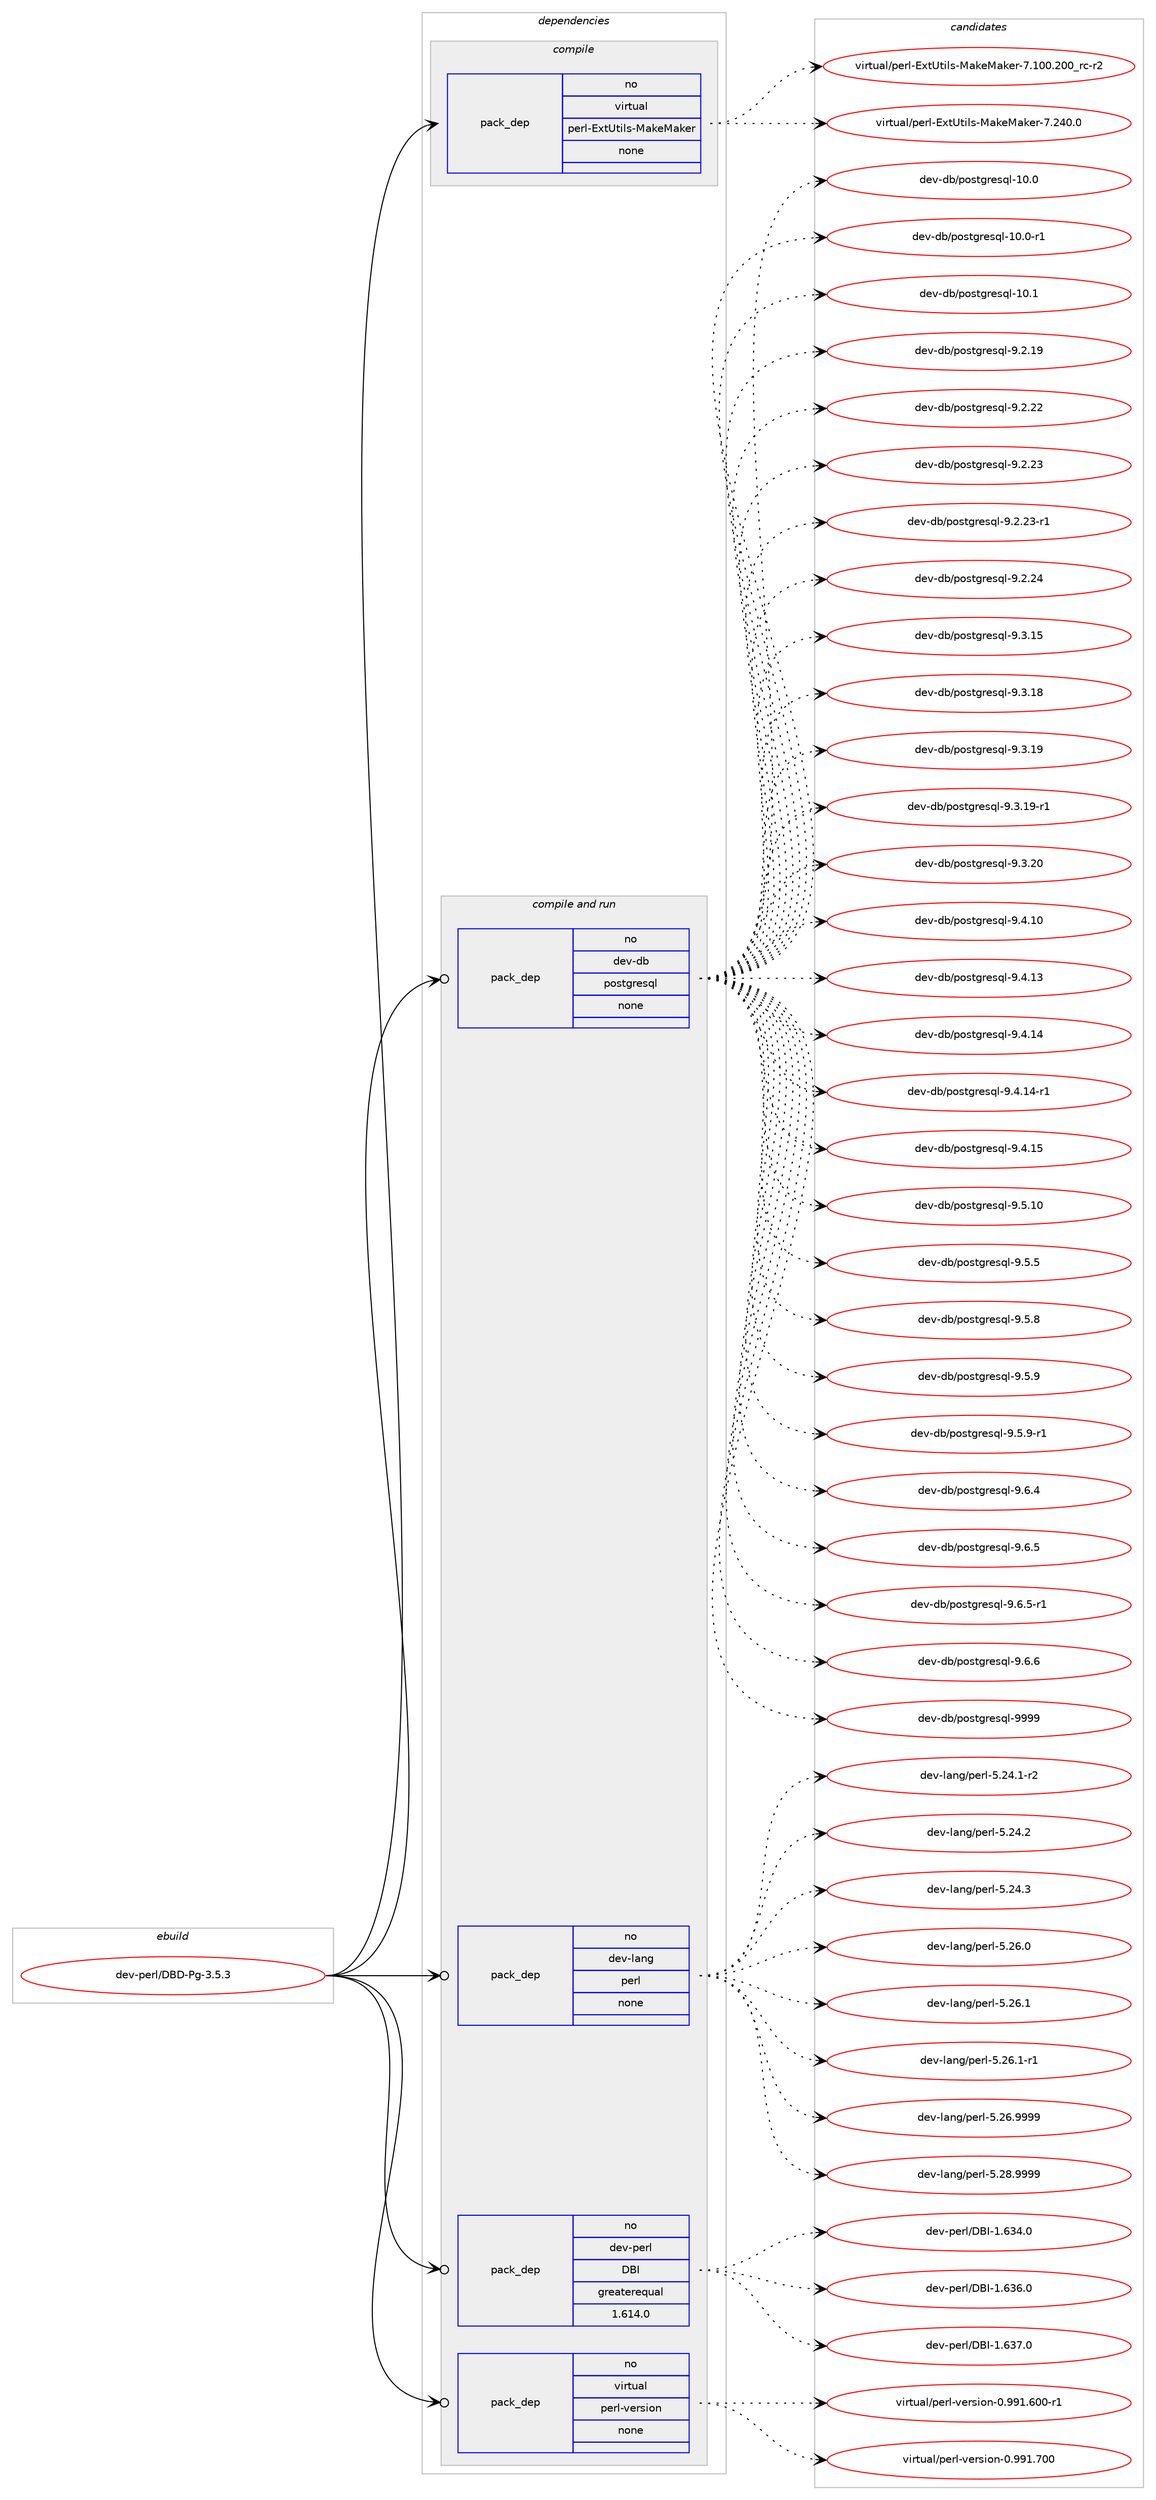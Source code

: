 digraph prolog {

# *************
# Graph options
# *************

newrank=true;
concentrate=true;
compound=true;
graph [rankdir=LR,fontname=Helvetica,fontsize=10,ranksep=1.5];#, ranksep=2.5, nodesep=0.2];
edge  [arrowhead=vee];
node  [fontname=Helvetica,fontsize=10];

# **********
# The ebuild
# **********

subgraph cluster_leftcol {
color=gray;
rank=same;
label=<<i>ebuild</i>>;
id [label="dev-perl/DBD-Pg-3.5.3", color=red, width=4, href="../dev-perl/DBD-Pg-3.5.3.svg"];
}

# ****************
# The dependencies
# ****************

subgraph cluster_midcol {
color=gray;
label=<<i>dependencies</i>>;
subgraph cluster_compile {
fillcolor="#eeeeee";
style=filled;
label=<<i>compile</i>>;
subgraph pack96582 {
dependency127194 [label=<<TABLE BORDER="0" CELLBORDER="1" CELLSPACING="0" CELLPADDING="4" WIDTH="220"><TR><TD ROWSPAN="6" CELLPADDING="30">pack_dep</TD></TR><TR><TD WIDTH="110">no</TD></TR><TR><TD>virtual</TD></TR><TR><TD>perl-ExtUtils-MakeMaker</TD></TR><TR><TD>none</TD></TR><TR><TD></TD></TR></TABLE>>, shape=none, color=blue];
}
id:e -> dependency127194:w [weight=20,style="solid",arrowhead="vee"];
}
subgraph cluster_compileandrun {
fillcolor="#eeeeee";
style=filled;
label=<<i>compile and run</i>>;
subgraph pack96583 {
dependency127195 [label=<<TABLE BORDER="0" CELLBORDER="1" CELLSPACING="0" CELLPADDING="4" WIDTH="220"><TR><TD ROWSPAN="6" CELLPADDING="30">pack_dep</TD></TR><TR><TD WIDTH="110">no</TD></TR><TR><TD>dev-db</TD></TR><TR><TD>postgresql</TD></TR><TR><TD>none</TD></TR><TR><TD></TD></TR></TABLE>>, shape=none, color=blue];
}
id:e -> dependency127195:w [weight=20,style="solid",arrowhead="odotvee"];
subgraph pack96584 {
dependency127196 [label=<<TABLE BORDER="0" CELLBORDER="1" CELLSPACING="0" CELLPADDING="4" WIDTH="220"><TR><TD ROWSPAN="6" CELLPADDING="30">pack_dep</TD></TR><TR><TD WIDTH="110">no</TD></TR><TR><TD>dev-lang</TD></TR><TR><TD>perl</TD></TR><TR><TD>none</TD></TR><TR><TD></TD></TR></TABLE>>, shape=none, color=blue];
}
id:e -> dependency127196:w [weight=20,style="solid",arrowhead="odotvee"];
subgraph pack96585 {
dependency127197 [label=<<TABLE BORDER="0" CELLBORDER="1" CELLSPACING="0" CELLPADDING="4" WIDTH="220"><TR><TD ROWSPAN="6" CELLPADDING="30">pack_dep</TD></TR><TR><TD WIDTH="110">no</TD></TR><TR><TD>dev-perl</TD></TR><TR><TD>DBI</TD></TR><TR><TD>greaterequal</TD></TR><TR><TD>1.614.0</TD></TR></TABLE>>, shape=none, color=blue];
}
id:e -> dependency127197:w [weight=20,style="solid",arrowhead="odotvee"];
subgraph pack96586 {
dependency127198 [label=<<TABLE BORDER="0" CELLBORDER="1" CELLSPACING="0" CELLPADDING="4" WIDTH="220"><TR><TD ROWSPAN="6" CELLPADDING="30">pack_dep</TD></TR><TR><TD WIDTH="110">no</TD></TR><TR><TD>virtual</TD></TR><TR><TD>perl-version</TD></TR><TR><TD>none</TD></TR><TR><TD></TD></TR></TABLE>>, shape=none, color=blue];
}
id:e -> dependency127198:w [weight=20,style="solid",arrowhead="odotvee"];
}
subgraph cluster_run {
fillcolor="#eeeeee";
style=filled;
label=<<i>run</i>>;
}
}

# **************
# The candidates
# **************

subgraph cluster_choices {
rank=same;
color=gray;
label=<<i>candidates</i>>;

subgraph choice96582 {
color=black;
nodesep=1;
choice118105114116117971084711210111410845691201168511610510811545779710710177971071011144555464948484650484895114994511450 [label="virtual/perl-ExtUtils-MakeMaker-7.100.200_rc-r2", color=red, width=4,href="../virtual/perl-ExtUtils-MakeMaker-7.100.200_rc-r2.svg"];
choice118105114116117971084711210111410845691201168511610510811545779710710177971071011144555465052484648 [label="virtual/perl-ExtUtils-MakeMaker-7.240.0", color=red, width=4,href="../virtual/perl-ExtUtils-MakeMaker-7.240.0.svg"];
dependency127194:e -> choice118105114116117971084711210111410845691201168511610510811545779710710177971071011144555464948484650484895114994511450:w [style=dotted,weight="100"];
dependency127194:e -> choice118105114116117971084711210111410845691201168511610510811545779710710177971071011144555465052484648:w [style=dotted,weight="100"];
}
subgraph choice96583 {
color=black;
nodesep=1;
choice1001011184510098471121111151161031141011151131084549484648 [label="dev-db/postgresql-10.0", color=red, width=4,href="../dev-db/postgresql-10.0.svg"];
choice10010111845100984711211111511610311410111511310845494846484511449 [label="dev-db/postgresql-10.0-r1", color=red, width=4,href="../dev-db/postgresql-10.0-r1.svg"];
choice1001011184510098471121111151161031141011151131084549484649 [label="dev-db/postgresql-10.1", color=red, width=4,href="../dev-db/postgresql-10.1.svg"];
choice10010111845100984711211111511610311410111511310845574650464957 [label="dev-db/postgresql-9.2.19", color=red, width=4,href="../dev-db/postgresql-9.2.19.svg"];
choice10010111845100984711211111511610311410111511310845574650465050 [label="dev-db/postgresql-9.2.22", color=red, width=4,href="../dev-db/postgresql-9.2.22.svg"];
choice10010111845100984711211111511610311410111511310845574650465051 [label="dev-db/postgresql-9.2.23", color=red, width=4,href="../dev-db/postgresql-9.2.23.svg"];
choice100101118451009847112111115116103114101115113108455746504650514511449 [label="dev-db/postgresql-9.2.23-r1", color=red, width=4,href="../dev-db/postgresql-9.2.23-r1.svg"];
choice10010111845100984711211111511610311410111511310845574650465052 [label="dev-db/postgresql-9.2.24", color=red, width=4,href="../dev-db/postgresql-9.2.24.svg"];
choice10010111845100984711211111511610311410111511310845574651464953 [label="dev-db/postgresql-9.3.15", color=red, width=4,href="../dev-db/postgresql-9.3.15.svg"];
choice10010111845100984711211111511610311410111511310845574651464956 [label="dev-db/postgresql-9.3.18", color=red, width=4,href="../dev-db/postgresql-9.3.18.svg"];
choice10010111845100984711211111511610311410111511310845574651464957 [label="dev-db/postgresql-9.3.19", color=red, width=4,href="../dev-db/postgresql-9.3.19.svg"];
choice100101118451009847112111115116103114101115113108455746514649574511449 [label="dev-db/postgresql-9.3.19-r1", color=red, width=4,href="../dev-db/postgresql-9.3.19-r1.svg"];
choice10010111845100984711211111511610311410111511310845574651465048 [label="dev-db/postgresql-9.3.20", color=red, width=4,href="../dev-db/postgresql-9.3.20.svg"];
choice10010111845100984711211111511610311410111511310845574652464948 [label="dev-db/postgresql-9.4.10", color=red, width=4,href="../dev-db/postgresql-9.4.10.svg"];
choice10010111845100984711211111511610311410111511310845574652464951 [label="dev-db/postgresql-9.4.13", color=red, width=4,href="../dev-db/postgresql-9.4.13.svg"];
choice10010111845100984711211111511610311410111511310845574652464952 [label="dev-db/postgresql-9.4.14", color=red, width=4,href="../dev-db/postgresql-9.4.14.svg"];
choice100101118451009847112111115116103114101115113108455746524649524511449 [label="dev-db/postgresql-9.4.14-r1", color=red, width=4,href="../dev-db/postgresql-9.4.14-r1.svg"];
choice10010111845100984711211111511610311410111511310845574652464953 [label="dev-db/postgresql-9.4.15", color=red, width=4,href="../dev-db/postgresql-9.4.15.svg"];
choice10010111845100984711211111511610311410111511310845574653464948 [label="dev-db/postgresql-9.5.10", color=red, width=4,href="../dev-db/postgresql-9.5.10.svg"];
choice100101118451009847112111115116103114101115113108455746534653 [label="dev-db/postgresql-9.5.5", color=red, width=4,href="../dev-db/postgresql-9.5.5.svg"];
choice100101118451009847112111115116103114101115113108455746534656 [label="dev-db/postgresql-9.5.8", color=red, width=4,href="../dev-db/postgresql-9.5.8.svg"];
choice100101118451009847112111115116103114101115113108455746534657 [label="dev-db/postgresql-9.5.9", color=red, width=4,href="../dev-db/postgresql-9.5.9.svg"];
choice1001011184510098471121111151161031141011151131084557465346574511449 [label="dev-db/postgresql-9.5.9-r1", color=red, width=4,href="../dev-db/postgresql-9.5.9-r1.svg"];
choice100101118451009847112111115116103114101115113108455746544652 [label="dev-db/postgresql-9.6.4", color=red, width=4,href="../dev-db/postgresql-9.6.4.svg"];
choice100101118451009847112111115116103114101115113108455746544653 [label="dev-db/postgresql-9.6.5", color=red, width=4,href="../dev-db/postgresql-9.6.5.svg"];
choice1001011184510098471121111151161031141011151131084557465446534511449 [label="dev-db/postgresql-9.6.5-r1", color=red, width=4,href="../dev-db/postgresql-9.6.5-r1.svg"];
choice100101118451009847112111115116103114101115113108455746544654 [label="dev-db/postgresql-9.6.6", color=red, width=4,href="../dev-db/postgresql-9.6.6.svg"];
choice1001011184510098471121111151161031141011151131084557575757 [label="dev-db/postgresql-9999", color=red, width=4,href="../dev-db/postgresql-9999.svg"];
dependency127195:e -> choice1001011184510098471121111151161031141011151131084549484648:w [style=dotted,weight="100"];
dependency127195:e -> choice10010111845100984711211111511610311410111511310845494846484511449:w [style=dotted,weight="100"];
dependency127195:e -> choice1001011184510098471121111151161031141011151131084549484649:w [style=dotted,weight="100"];
dependency127195:e -> choice10010111845100984711211111511610311410111511310845574650464957:w [style=dotted,weight="100"];
dependency127195:e -> choice10010111845100984711211111511610311410111511310845574650465050:w [style=dotted,weight="100"];
dependency127195:e -> choice10010111845100984711211111511610311410111511310845574650465051:w [style=dotted,weight="100"];
dependency127195:e -> choice100101118451009847112111115116103114101115113108455746504650514511449:w [style=dotted,weight="100"];
dependency127195:e -> choice10010111845100984711211111511610311410111511310845574650465052:w [style=dotted,weight="100"];
dependency127195:e -> choice10010111845100984711211111511610311410111511310845574651464953:w [style=dotted,weight="100"];
dependency127195:e -> choice10010111845100984711211111511610311410111511310845574651464956:w [style=dotted,weight="100"];
dependency127195:e -> choice10010111845100984711211111511610311410111511310845574651464957:w [style=dotted,weight="100"];
dependency127195:e -> choice100101118451009847112111115116103114101115113108455746514649574511449:w [style=dotted,weight="100"];
dependency127195:e -> choice10010111845100984711211111511610311410111511310845574651465048:w [style=dotted,weight="100"];
dependency127195:e -> choice10010111845100984711211111511610311410111511310845574652464948:w [style=dotted,weight="100"];
dependency127195:e -> choice10010111845100984711211111511610311410111511310845574652464951:w [style=dotted,weight="100"];
dependency127195:e -> choice10010111845100984711211111511610311410111511310845574652464952:w [style=dotted,weight="100"];
dependency127195:e -> choice100101118451009847112111115116103114101115113108455746524649524511449:w [style=dotted,weight="100"];
dependency127195:e -> choice10010111845100984711211111511610311410111511310845574652464953:w [style=dotted,weight="100"];
dependency127195:e -> choice10010111845100984711211111511610311410111511310845574653464948:w [style=dotted,weight="100"];
dependency127195:e -> choice100101118451009847112111115116103114101115113108455746534653:w [style=dotted,weight="100"];
dependency127195:e -> choice100101118451009847112111115116103114101115113108455746534656:w [style=dotted,weight="100"];
dependency127195:e -> choice100101118451009847112111115116103114101115113108455746534657:w [style=dotted,weight="100"];
dependency127195:e -> choice1001011184510098471121111151161031141011151131084557465346574511449:w [style=dotted,weight="100"];
dependency127195:e -> choice100101118451009847112111115116103114101115113108455746544652:w [style=dotted,weight="100"];
dependency127195:e -> choice100101118451009847112111115116103114101115113108455746544653:w [style=dotted,weight="100"];
dependency127195:e -> choice1001011184510098471121111151161031141011151131084557465446534511449:w [style=dotted,weight="100"];
dependency127195:e -> choice100101118451009847112111115116103114101115113108455746544654:w [style=dotted,weight="100"];
dependency127195:e -> choice1001011184510098471121111151161031141011151131084557575757:w [style=dotted,weight="100"];
}
subgraph choice96584 {
color=black;
nodesep=1;
choice100101118451089711010347112101114108455346505246494511450 [label="dev-lang/perl-5.24.1-r2", color=red, width=4,href="../dev-lang/perl-5.24.1-r2.svg"];
choice10010111845108971101034711210111410845534650524650 [label="dev-lang/perl-5.24.2", color=red, width=4,href="../dev-lang/perl-5.24.2.svg"];
choice10010111845108971101034711210111410845534650524651 [label="dev-lang/perl-5.24.3", color=red, width=4,href="../dev-lang/perl-5.24.3.svg"];
choice10010111845108971101034711210111410845534650544648 [label="dev-lang/perl-5.26.0", color=red, width=4,href="../dev-lang/perl-5.26.0.svg"];
choice10010111845108971101034711210111410845534650544649 [label="dev-lang/perl-5.26.1", color=red, width=4,href="../dev-lang/perl-5.26.1.svg"];
choice100101118451089711010347112101114108455346505446494511449 [label="dev-lang/perl-5.26.1-r1", color=red, width=4,href="../dev-lang/perl-5.26.1-r1.svg"];
choice10010111845108971101034711210111410845534650544657575757 [label="dev-lang/perl-5.26.9999", color=red, width=4,href="../dev-lang/perl-5.26.9999.svg"];
choice10010111845108971101034711210111410845534650564657575757 [label="dev-lang/perl-5.28.9999", color=red, width=4,href="../dev-lang/perl-5.28.9999.svg"];
dependency127196:e -> choice100101118451089711010347112101114108455346505246494511450:w [style=dotted,weight="100"];
dependency127196:e -> choice10010111845108971101034711210111410845534650524650:w [style=dotted,weight="100"];
dependency127196:e -> choice10010111845108971101034711210111410845534650524651:w [style=dotted,weight="100"];
dependency127196:e -> choice10010111845108971101034711210111410845534650544648:w [style=dotted,weight="100"];
dependency127196:e -> choice10010111845108971101034711210111410845534650544649:w [style=dotted,weight="100"];
dependency127196:e -> choice100101118451089711010347112101114108455346505446494511449:w [style=dotted,weight="100"];
dependency127196:e -> choice10010111845108971101034711210111410845534650544657575757:w [style=dotted,weight="100"];
dependency127196:e -> choice10010111845108971101034711210111410845534650564657575757:w [style=dotted,weight="100"];
}
subgraph choice96585 {
color=black;
nodesep=1;
choice10010111845112101114108476866734549465451524648 [label="dev-perl/DBI-1.634.0", color=red, width=4,href="../dev-perl/DBI-1.634.0.svg"];
choice10010111845112101114108476866734549465451544648 [label="dev-perl/DBI-1.636.0", color=red, width=4,href="../dev-perl/DBI-1.636.0.svg"];
choice10010111845112101114108476866734549465451554648 [label="dev-perl/DBI-1.637.0", color=red, width=4,href="../dev-perl/DBI-1.637.0.svg"];
dependency127197:e -> choice10010111845112101114108476866734549465451524648:w [style=dotted,weight="100"];
dependency127197:e -> choice10010111845112101114108476866734549465451544648:w [style=dotted,weight="100"];
dependency127197:e -> choice10010111845112101114108476866734549465451554648:w [style=dotted,weight="100"];
}
subgraph choice96586 {
color=black;
nodesep=1;
choice118105114116117971084711210111410845118101114115105111110454846575749465448484511449 [label="virtual/perl-version-0.991.600-r1", color=red, width=4,href="../virtual/perl-version-0.991.600-r1.svg"];
choice11810511411611797108471121011141084511810111411510511111045484657574946554848 [label="virtual/perl-version-0.991.700", color=red, width=4,href="../virtual/perl-version-0.991.700.svg"];
dependency127198:e -> choice118105114116117971084711210111410845118101114115105111110454846575749465448484511449:w [style=dotted,weight="100"];
dependency127198:e -> choice11810511411611797108471121011141084511810111411510511111045484657574946554848:w [style=dotted,weight="100"];
}
}

}
